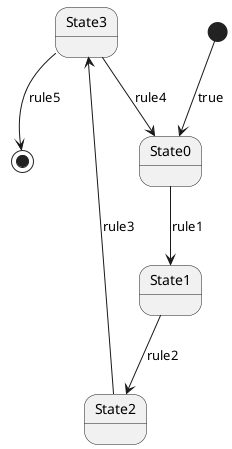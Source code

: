 @startuml
state "State3" as state0
state "State0" as state1
state "State2" as state2
state "State1" as state3
state0 --> state1 : rule4
state2 --> state0 : rule3
[*] --> state1 : true
state1 --> state3 : rule1
state3 --> state2 : rule2
state0 --> [*] : rule5
@enduml